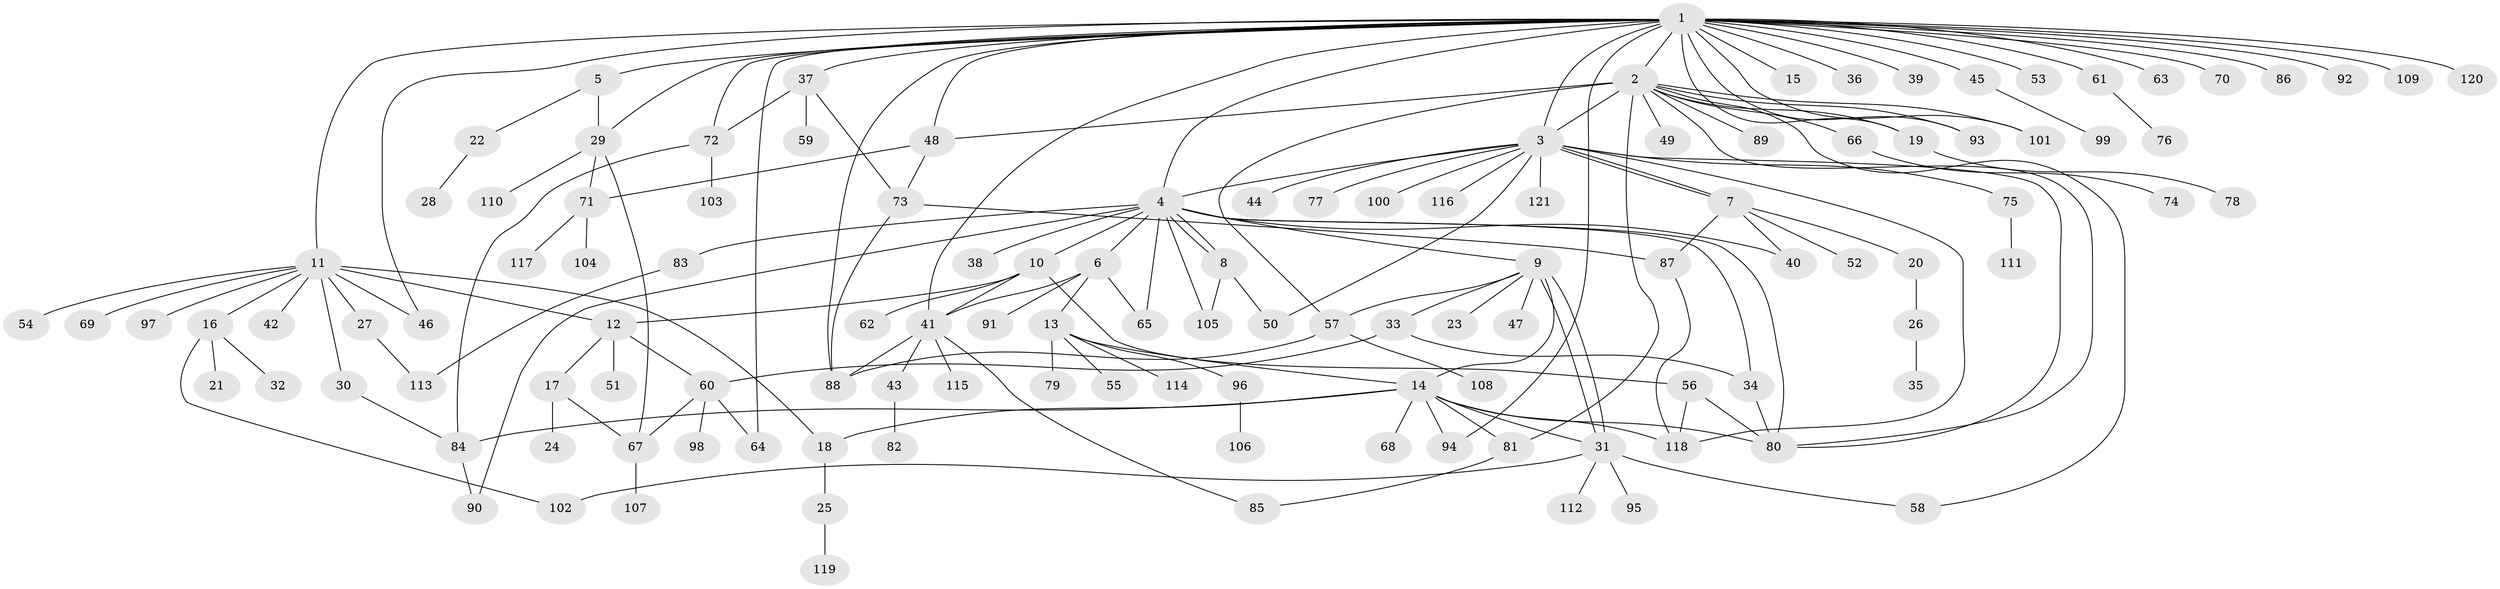 // coarse degree distribution, {27: 0.013888888888888888, 9: 0.013888888888888888, 1: 0.6527777777777778, 2: 0.16666666666666666, 5: 0.013888888888888888, 3: 0.027777777777777776, 10: 0.027777777777777776, 4: 0.027777777777777776, 7: 0.013888888888888888, 11: 0.013888888888888888, 6: 0.013888888888888888, 14: 0.013888888888888888}
// Generated by graph-tools (version 1.1) at 2025/50/03/04/25 21:50:13]
// undirected, 121 vertices, 171 edges
graph export_dot {
graph [start="1"]
  node [color=gray90,style=filled];
  1;
  2;
  3;
  4;
  5;
  6;
  7;
  8;
  9;
  10;
  11;
  12;
  13;
  14;
  15;
  16;
  17;
  18;
  19;
  20;
  21;
  22;
  23;
  24;
  25;
  26;
  27;
  28;
  29;
  30;
  31;
  32;
  33;
  34;
  35;
  36;
  37;
  38;
  39;
  40;
  41;
  42;
  43;
  44;
  45;
  46;
  47;
  48;
  49;
  50;
  51;
  52;
  53;
  54;
  55;
  56;
  57;
  58;
  59;
  60;
  61;
  62;
  63;
  64;
  65;
  66;
  67;
  68;
  69;
  70;
  71;
  72;
  73;
  74;
  75;
  76;
  77;
  78;
  79;
  80;
  81;
  82;
  83;
  84;
  85;
  86;
  87;
  88;
  89;
  90;
  91;
  92;
  93;
  94;
  95;
  96;
  97;
  98;
  99;
  100;
  101;
  102;
  103;
  104;
  105;
  106;
  107;
  108;
  109;
  110;
  111;
  112;
  113;
  114;
  115;
  116;
  117;
  118;
  119;
  120;
  121;
  1 -- 2;
  1 -- 3;
  1 -- 4;
  1 -- 5;
  1 -- 11;
  1 -- 15;
  1 -- 19;
  1 -- 29;
  1 -- 36;
  1 -- 37;
  1 -- 39;
  1 -- 41;
  1 -- 45;
  1 -- 46;
  1 -- 48;
  1 -- 53;
  1 -- 61;
  1 -- 63;
  1 -- 64;
  1 -- 70;
  1 -- 72;
  1 -- 86;
  1 -- 88;
  1 -- 92;
  1 -- 93;
  1 -- 94;
  1 -- 101;
  1 -- 109;
  1 -- 120;
  2 -- 3;
  2 -- 19;
  2 -- 48;
  2 -- 49;
  2 -- 57;
  2 -- 58;
  2 -- 66;
  2 -- 80;
  2 -- 81;
  2 -- 89;
  2 -- 93;
  2 -- 101;
  3 -- 4;
  3 -- 7;
  3 -- 7;
  3 -- 44;
  3 -- 50;
  3 -- 75;
  3 -- 77;
  3 -- 80;
  3 -- 100;
  3 -- 116;
  3 -- 118;
  3 -- 121;
  4 -- 6;
  4 -- 8;
  4 -- 8;
  4 -- 9;
  4 -- 10;
  4 -- 34;
  4 -- 38;
  4 -- 40;
  4 -- 65;
  4 -- 80;
  4 -- 83;
  4 -- 90;
  4 -- 105;
  5 -- 22;
  5 -- 29;
  6 -- 13;
  6 -- 41;
  6 -- 65;
  6 -- 91;
  7 -- 20;
  7 -- 40;
  7 -- 52;
  7 -- 87;
  8 -- 50;
  8 -- 105;
  9 -- 14;
  9 -- 23;
  9 -- 31;
  9 -- 31;
  9 -- 33;
  9 -- 47;
  9 -- 57;
  10 -- 12;
  10 -- 41;
  10 -- 56;
  10 -- 62;
  11 -- 12;
  11 -- 16;
  11 -- 18;
  11 -- 27;
  11 -- 30;
  11 -- 42;
  11 -- 46;
  11 -- 54;
  11 -- 69;
  11 -- 97;
  12 -- 17;
  12 -- 51;
  12 -- 60;
  13 -- 14;
  13 -- 55;
  13 -- 79;
  13 -- 96;
  13 -- 114;
  14 -- 18;
  14 -- 31;
  14 -- 68;
  14 -- 80;
  14 -- 81;
  14 -- 84;
  14 -- 94;
  14 -- 118;
  16 -- 21;
  16 -- 32;
  16 -- 102;
  17 -- 24;
  17 -- 67;
  18 -- 25;
  19 -- 78;
  20 -- 26;
  22 -- 28;
  25 -- 119;
  26 -- 35;
  27 -- 113;
  29 -- 67;
  29 -- 71;
  29 -- 110;
  30 -- 84;
  31 -- 58;
  31 -- 95;
  31 -- 102;
  31 -- 112;
  33 -- 34;
  33 -- 60;
  34 -- 80;
  37 -- 59;
  37 -- 72;
  37 -- 73;
  41 -- 43;
  41 -- 85;
  41 -- 88;
  41 -- 115;
  43 -- 82;
  45 -- 99;
  48 -- 71;
  48 -- 73;
  56 -- 80;
  56 -- 118;
  57 -- 88;
  57 -- 108;
  60 -- 64;
  60 -- 67;
  60 -- 98;
  61 -- 76;
  66 -- 74;
  67 -- 107;
  71 -- 104;
  71 -- 117;
  72 -- 84;
  72 -- 103;
  73 -- 87;
  73 -- 88;
  75 -- 111;
  81 -- 85;
  83 -- 113;
  84 -- 90;
  87 -- 118;
  96 -- 106;
}

